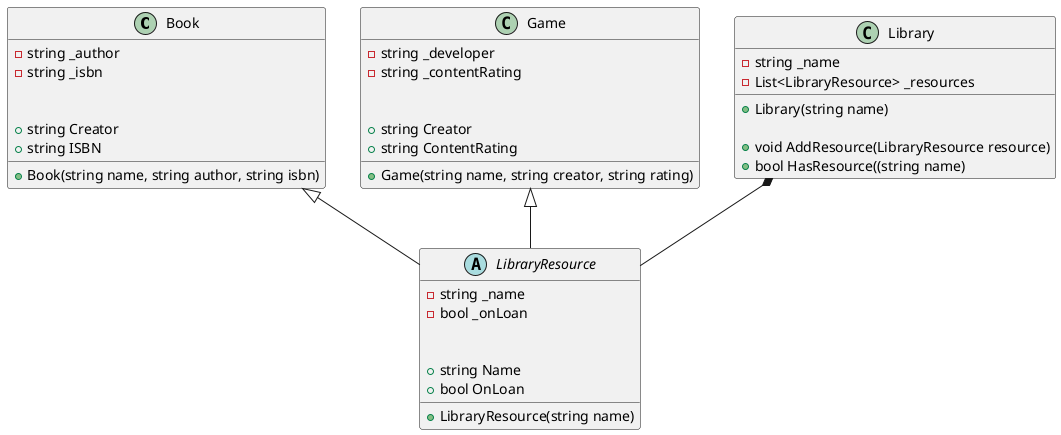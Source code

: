@startuml
'https://plantuml.com/class-diagram

Book <|-- LibraryResource
Game <|-- LibraryResource

Library *-- LibraryResource

abstract class LibraryResource {
    - string _name
    - bool _onLoan
    
    + LibraryResource(string name)
    
    + string Name 
    + bool OnLoan
}

class Library {
    - string _name
    - List<LibraryResource> _resources
    
    + Library(string name)
    
    + void AddResource(LibraryResource resource)
    + bool HasResource((string name)
}

class Game {
    - string _developer
    - string _contentRating
    
    + Game(string name, string creator, string rating)
    
    + string Creator 
    + string ContentRating
}

class Book {
    - string _author
    - string _isbn
    
    + Book(string name, string author, string isbn)
    
    + string Creator
    + string ISBN
}
@enduml